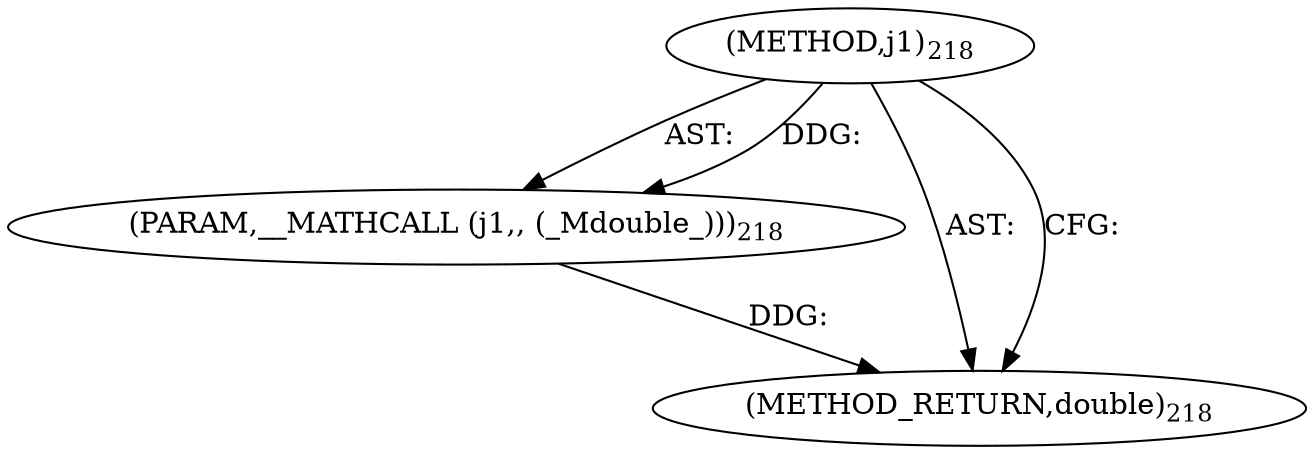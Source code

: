 digraph "j1" {  
"6348" [label = <(METHOD,j1)<SUB>218</SUB>> ]
"6349" [label = <(PARAM,__MATHCALL (j1,, (_Mdouble_)))<SUB>218</SUB>> ]
"6350" [label = <(METHOD_RETURN,double)<SUB>218</SUB>> ]
  "6348" -> "6349"  [ label = "AST: "] 
  "6348" -> "6350"  [ label = "AST: "] 
  "6348" -> "6350"  [ label = "CFG: "] 
  "6349" -> "6350"  [ label = "DDG: "] 
  "6348" -> "6349"  [ label = "DDG: "] 
}
